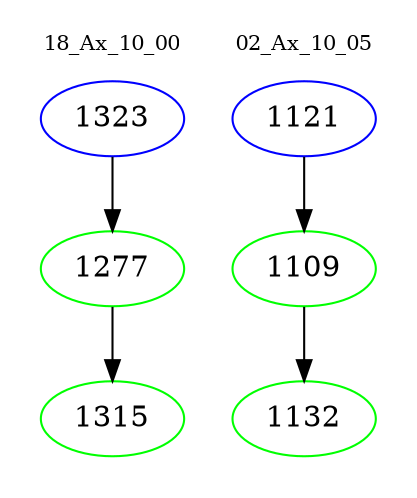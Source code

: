 digraph{
subgraph cluster_0 {
color = white
label = "18_Ax_10_00";
fontsize=10;
T0_1323 [label="1323", color="blue"]
T0_1323 -> T0_1277 [color="black"]
T0_1277 [label="1277", color="green"]
T0_1277 -> T0_1315 [color="black"]
T0_1315 [label="1315", color="green"]
}
subgraph cluster_1 {
color = white
label = "02_Ax_10_05";
fontsize=10;
T1_1121 [label="1121", color="blue"]
T1_1121 -> T1_1109 [color="black"]
T1_1109 [label="1109", color="green"]
T1_1109 -> T1_1132 [color="black"]
T1_1132 [label="1132", color="green"]
}
}
